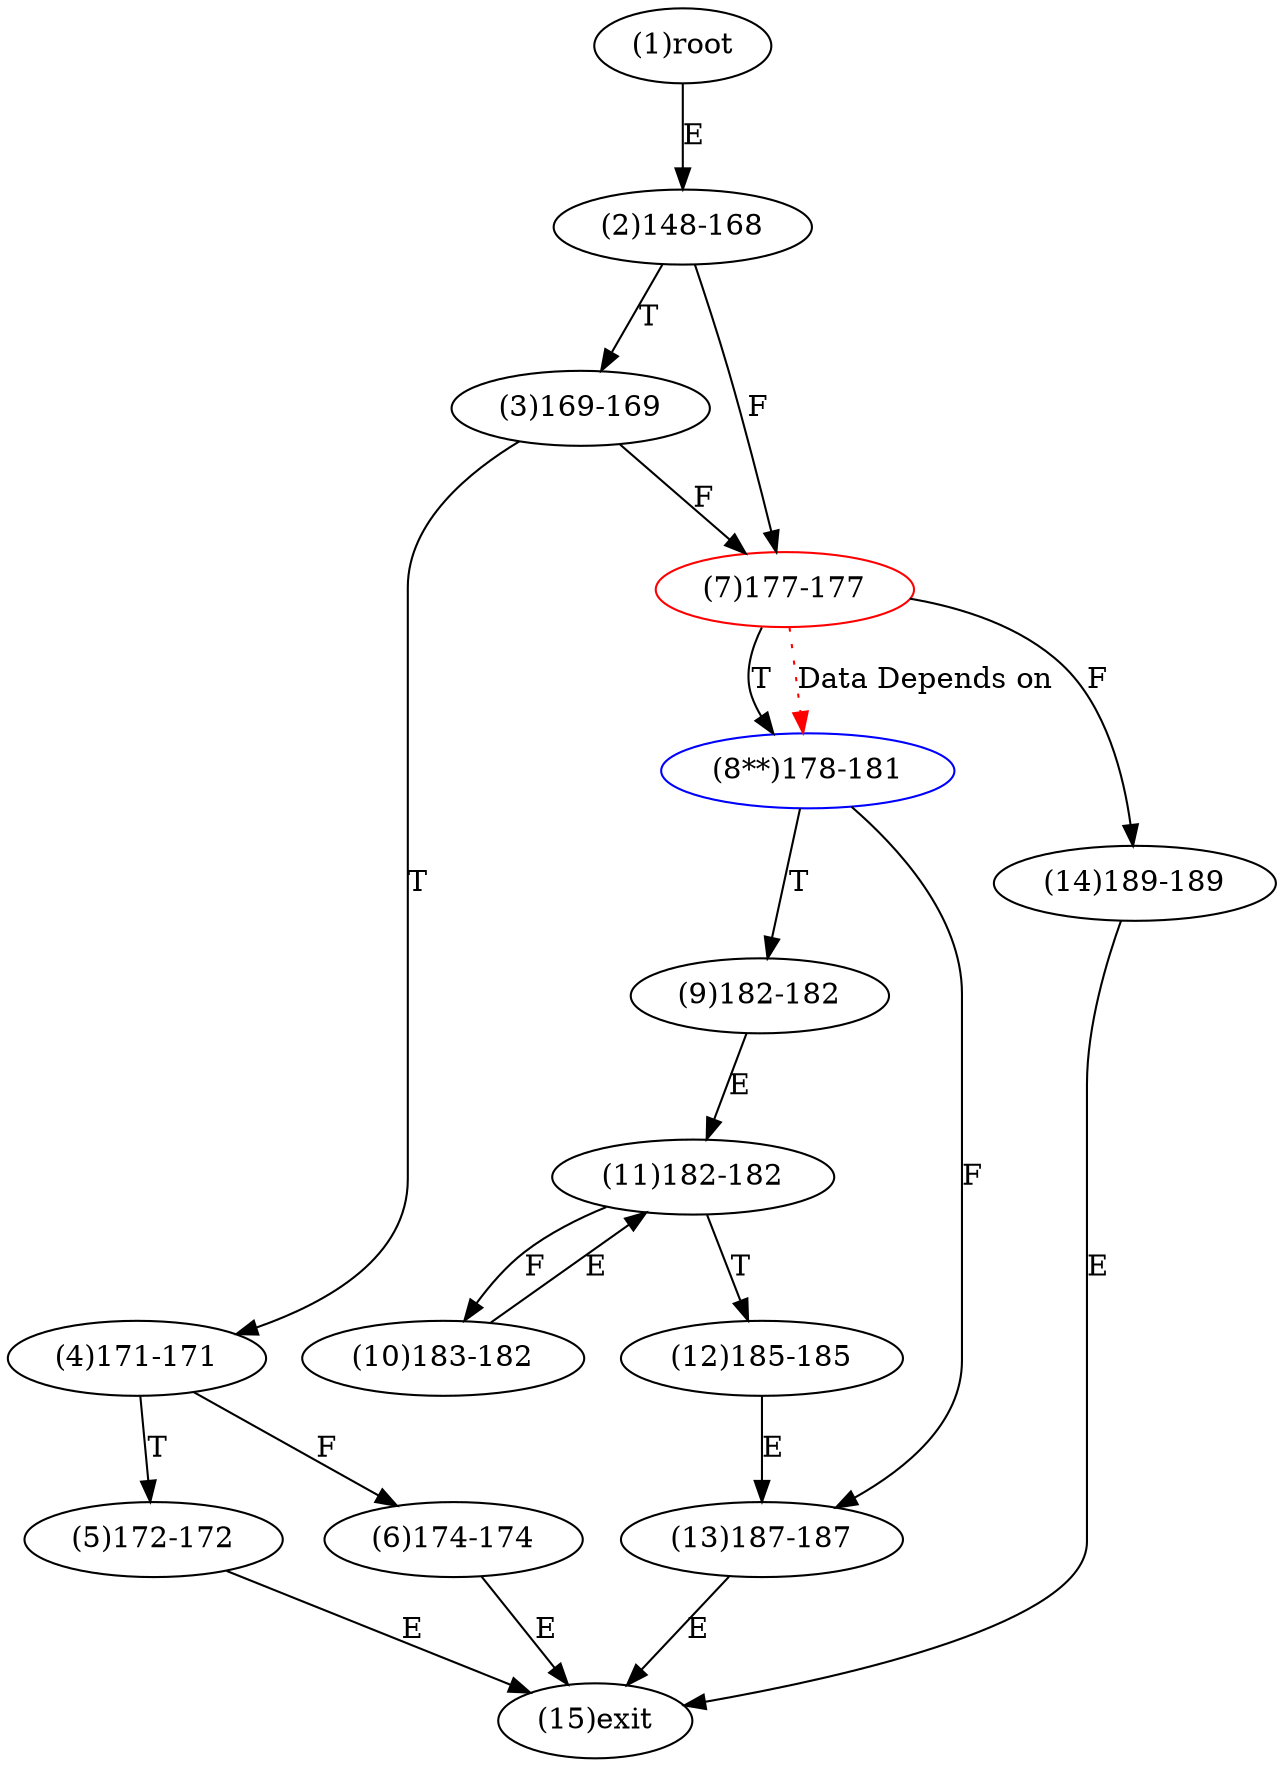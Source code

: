 digraph "" { 
1[ label="(1)root"];
2[ label="(2)148-168"];
3[ label="(3)169-169"];
4[ label="(4)171-171"];
5[ label="(5)172-172"];
6[ label="(6)174-174"];
7[ label="(7)177-177",color=red];
8[ label="(8**)178-181",color=blue];
9[ label="(9)182-182"];
10[ label="(10)183-182"];
11[ label="(11)182-182"];
12[ label="(12)185-185"];
13[ label="(13)187-187"];
14[ label="(14)189-189"];
15[ label="(15)exit"];
1->2[ label="E"];
2->7[ label="F"];
2->3[ label="T"];
3->7[ label="F"];
3->4[ label="T"];
4->6[ label="F"];
4->5[ label="T"];
5->15[ label="E"];
6->15[ label="E"];
7->14[ label="F"];
7->8[ label="T"];
8->13[ label="F"];
8->9[ label="T"];
9->11[ label="E"];
10->11[ label="E"];
11->10[ label="F"];
11->12[ label="T"];
12->13[ label="E"];
13->15[ label="E"];
14->15[ label="E"];
7->8[ color="red" label="Data Depends on" style = dotted ];
}